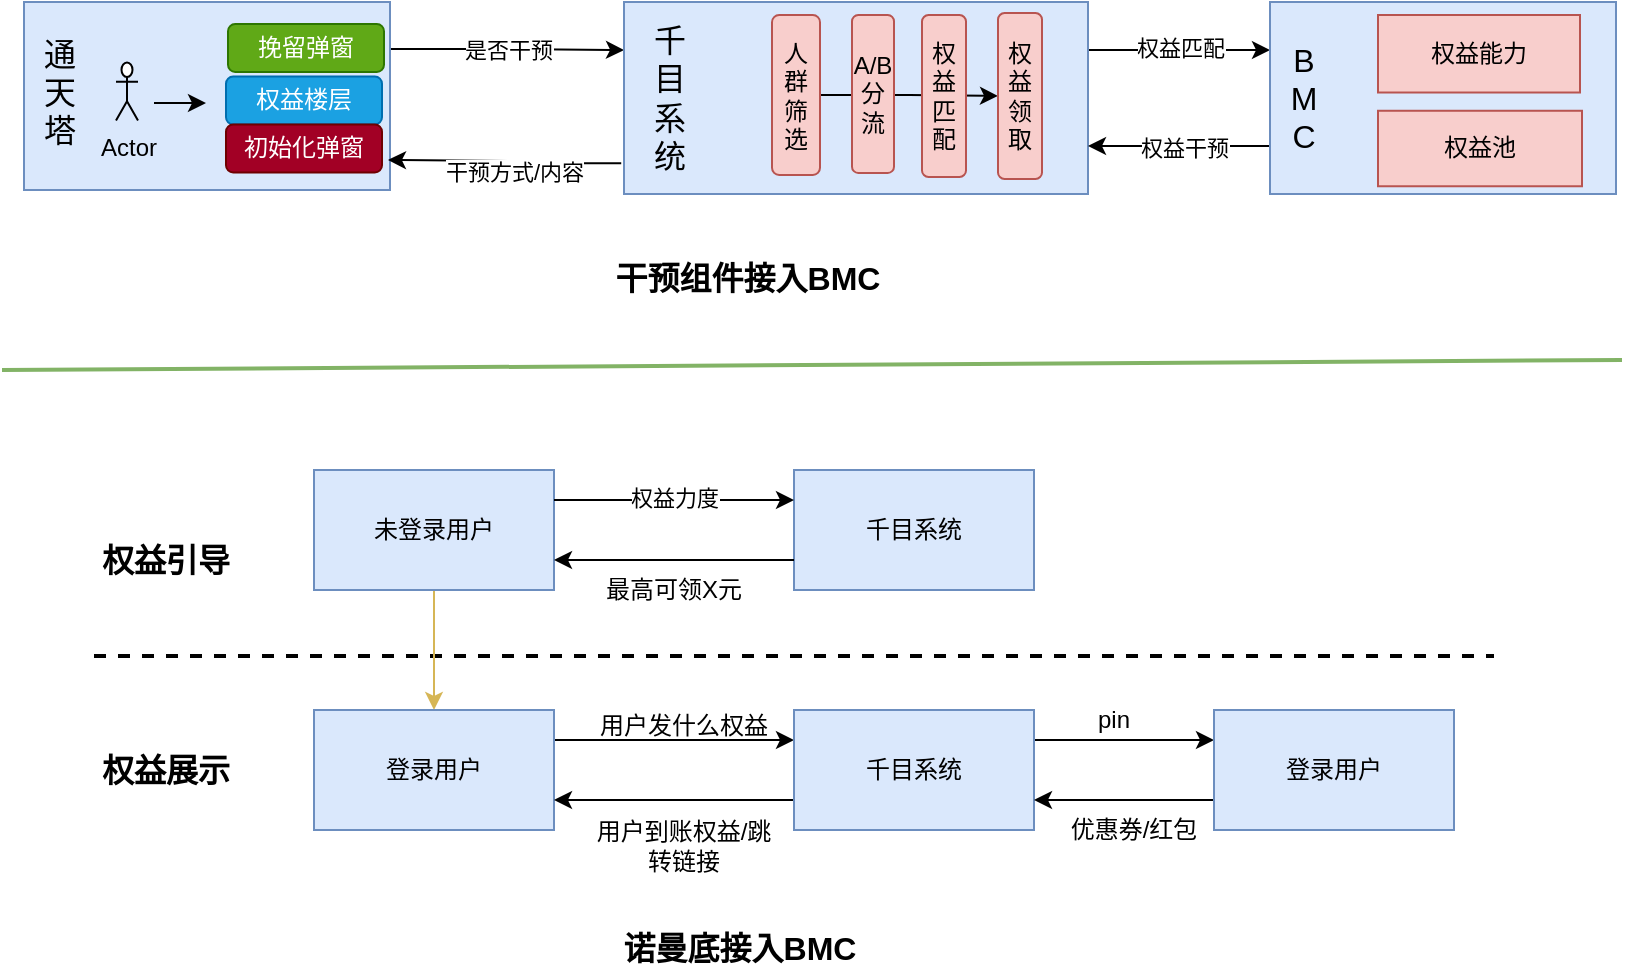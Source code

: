 <mxfile version="21.0.10" type="github">
  <diagram name="第 1 页" id="E03Ad0P9AxYGjsDXURJg">
    <mxGraphModel dx="1785" dy="1163" grid="0" gridSize="10" guides="1" tooltips="1" connect="1" arrows="1" fold="1" page="0" pageScale="1" pageWidth="827" pageHeight="1169" math="0" shadow="0">
      <root>
        <mxCell id="0" />
        <mxCell id="1" parent="0" />
        <mxCell id="DskLDPF2zo0yyIS821II-3" value="是否干预" style="edgeStyle=orthogonalEdgeStyle;rounded=0;orthogonalLoop=1;jettySize=auto;html=1;entryX=0;entryY=0.25;entryDx=0;entryDy=0;exitX=1;exitY=0.25;exitDx=0;exitDy=0;" edge="1" parent="1" source="DskLDPF2zo0yyIS821II-1" target="DskLDPF2zo0yyIS821II-2">
          <mxGeometry relative="1" as="geometry">
            <mxPoint x="196" y="367.3" as="sourcePoint" />
            <mxPoint x="296.5" y="367.25" as="targetPoint" />
          </mxGeometry>
        </mxCell>
        <mxCell id="DskLDPF2zo0yyIS821II-1" value="" style="rounded=0;whiteSpace=wrap;html=1;fillColor=#dae8fc;strokeColor=#6c8ebf;" vertex="1" parent="1">
          <mxGeometry x="-6" y="331" width="183" height="94" as="geometry" />
        </mxCell>
        <mxCell id="DskLDPF2zo0yyIS821II-46" style="edgeStyle=orthogonalEdgeStyle;rounded=0;orthogonalLoop=1;jettySize=auto;html=1;exitX=-0.006;exitY=0.84;exitDx=0;exitDy=0;exitPerimeter=0;" edge="1" parent="1" source="DskLDPF2zo0yyIS821II-2">
          <mxGeometry relative="1" as="geometry">
            <mxPoint x="176" y="410" as="targetPoint" />
          </mxGeometry>
        </mxCell>
        <mxCell id="DskLDPF2zo0yyIS821II-48" value="干预方式/内容" style="edgeLabel;html=1;align=center;verticalAlign=middle;resizable=0;points=[];" vertex="1" connectable="0" parent="DskLDPF2zo0yyIS821II-46">
          <mxGeometry x="-0.033" y="-4" relative="1" as="geometry">
            <mxPoint x="-1" y="4" as="offset" />
          </mxGeometry>
        </mxCell>
        <mxCell id="DskLDPF2zo0yyIS821II-62" style="edgeStyle=orthogonalEdgeStyle;rounded=0;orthogonalLoop=1;jettySize=auto;html=1;exitX=1;exitY=0.25;exitDx=0;exitDy=0;entryX=0;entryY=0.25;entryDx=0;entryDy=0;" edge="1" parent="1" source="DskLDPF2zo0yyIS821II-2" target="DskLDPF2zo0yyIS821II-44">
          <mxGeometry relative="1" as="geometry" />
        </mxCell>
        <mxCell id="DskLDPF2zo0yyIS821II-63" value="权益匹配" style="edgeLabel;html=1;align=center;verticalAlign=middle;resizable=0;points=[];" vertex="1" connectable="0" parent="DskLDPF2zo0yyIS821II-62">
          <mxGeometry x="0.275" y="-1" relative="1" as="geometry">
            <mxPoint x="-12" y="-2" as="offset" />
          </mxGeometry>
        </mxCell>
        <mxCell id="DskLDPF2zo0yyIS821II-2" value="" style="rounded=0;whiteSpace=wrap;html=1;fillColor=#dae8fc;strokeColor=#6c8ebf;" vertex="1" parent="1">
          <mxGeometry x="294" y="331" width="232" height="96" as="geometry" />
        </mxCell>
        <mxCell id="DskLDPF2zo0yyIS821II-13" value="权益引导" style="text;html=1;strokeColor=none;fillColor=none;align=center;verticalAlign=middle;whiteSpace=wrap;rounded=0;fontSize=16;fontStyle=1" vertex="1" parent="1">
          <mxGeometry x="29" y="595" width="72" height="30" as="geometry" />
        </mxCell>
        <mxCell id="DskLDPF2zo0yyIS821II-15" value="" style="endArrow=none;dashed=1;html=1;rounded=0;strokeWidth=2;" edge="1" parent="1">
          <mxGeometry width="50" height="50" relative="1" as="geometry">
            <mxPoint x="29" y="658" as="sourcePoint" />
            <mxPoint x="729" y="658" as="targetPoint" />
          </mxGeometry>
        </mxCell>
        <mxCell id="DskLDPF2zo0yyIS821II-16" value="权益展示" style="text;html=1;strokeColor=none;fillColor=none;align=center;verticalAlign=middle;whiteSpace=wrap;rounded=0;fontSize=16;fontStyle=1" vertex="1" parent="1">
          <mxGeometry x="24" y="700" width="82" height="30" as="geometry" />
        </mxCell>
        <mxCell id="DskLDPF2zo0yyIS821II-28" value="" style="edgeStyle=orthogonalEdgeStyle;rounded=0;orthogonalLoop=1;jettySize=auto;html=1;fillColor=#fff2cc;strokeColor=#d6b656;" edge="1" parent="1" source="DskLDPF2zo0yyIS821II-17" target="DskLDPF2zo0yyIS821II-25">
          <mxGeometry relative="1" as="geometry" />
        </mxCell>
        <mxCell id="DskLDPF2zo0yyIS821II-17" value="未登录用户" style="rounded=0;whiteSpace=wrap;html=1;fillColor=#dae8fc;strokeColor=#6c8ebf;" vertex="1" parent="1">
          <mxGeometry x="139" y="565" width="120" height="60" as="geometry" />
        </mxCell>
        <mxCell id="DskLDPF2zo0yyIS821II-18" value="千目系统" style="rounded=0;whiteSpace=wrap;html=1;fillColor=#dae8fc;strokeColor=#6c8ebf;" vertex="1" parent="1">
          <mxGeometry x="379" y="565" width="120" height="60" as="geometry" />
        </mxCell>
        <mxCell id="DskLDPF2zo0yyIS821II-19" value="" style="endArrow=classic;html=1;rounded=0;entryX=0;entryY=0.25;entryDx=0;entryDy=0;exitX=1;exitY=0.25;exitDx=0;exitDy=0;" edge="1" parent="1" source="DskLDPF2zo0yyIS821II-17" target="DskLDPF2zo0yyIS821II-18">
          <mxGeometry width="50" height="50" relative="1" as="geometry">
            <mxPoint x="259" y="585" as="sourcePoint" />
            <mxPoint x="309" y="535" as="targetPoint" />
          </mxGeometry>
        </mxCell>
        <mxCell id="DskLDPF2zo0yyIS821II-72" value="权益力度" style="edgeLabel;html=1;align=center;verticalAlign=middle;resizable=0;points=[];" vertex="1" connectable="0" parent="DskLDPF2zo0yyIS821II-19">
          <mxGeometry y="3" relative="1" as="geometry">
            <mxPoint y="2" as="offset" />
          </mxGeometry>
        </mxCell>
        <mxCell id="DskLDPF2zo0yyIS821II-20" value="" style="endArrow=classic;html=1;rounded=0;exitX=0;exitY=0.75;exitDx=0;exitDy=0;entryX=1;entryY=0.75;entryDx=0;entryDy=0;" edge="1" parent="1" source="DskLDPF2zo0yyIS821II-18" target="DskLDPF2zo0yyIS821II-17">
          <mxGeometry width="50" height="50" relative="1" as="geometry">
            <mxPoint x="299" y="665" as="sourcePoint" />
            <mxPoint x="349" y="615" as="targetPoint" />
          </mxGeometry>
        </mxCell>
        <mxCell id="DskLDPF2zo0yyIS821II-23" value="最高可领X元" style="text;html=1;strokeColor=none;fillColor=none;align=center;verticalAlign=middle;whiteSpace=wrap;rounded=0;" vertex="1" parent="1">
          <mxGeometry x="279" y="615" width="80" height="20" as="geometry" />
        </mxCell>
        <mxCell id="DskLDPF2zo0yyIS821II-29" style="edgeStyle=orthogonalEdgeStyle;rounded=0;orthogonalLoop=1;jettySize=auto;html=1;exitX=1;exitY=0.25;exitDx=0;exitDy=0;entryX=0;entryY=0.25;entryDx=0;entryDy=0;" edge="1" parent="1" source="DskLDPF2zo0yyIS821II-25" target="DskLDPF2zo0yyIS821II-26">
          <mxGeometry relative="1" as="geometry" />
        </mxCell>
        <mxCell id="DskLDPF2zo0yyIS821II-25" value="登录用户" style="rounded=0;whiteSpace=wrap;html=1;fillColor=#dae8fc;strokeColor=#6c8ebf;" vertex="1" parent="1">
          <mxGeometry x="139" y="685" width="120" height="60" as="geometry" />
        </mxCell>
        <mxCell id="DskLDPF2zo0yyIS821II-30" style="edgeStyle=orthogonalEdgeStyle;rounded=0;orthogonalLoop=1;jettySize=auto;html=1;exitX=0;exitY=0.75;exitDx=0;exitDy=0;entryX=1;entryY=0.75;entryDx=0;entryDy=0;" edge="1" parent="1" source="DskLDPF2zo0yyIS821II-26" target="DskLDPF2zo0yyIS821II-25">
          <mxGeometry relative="1" as="geometry" />
        </mxCell>
        <mxCell id="DskLDPF2zo0yyIS821II-33" style="edgeStyle=orthogonalEdgeStyle;rounded=0;orthogonalLoop=1;jettySize=auto;html=1;exitX=1;exitY=0.25;exitDx=0;exitDy=0;entryX=0;entryY=0.25;entryDx=0;entryDy=0;" edge="1" parent="1" source="DskLDPF2zo0yyIS821II-26" target="DskLDPF2zo0yyIS821II-27">
          <mxGeometry relative="1" as="geometry" />
        </mxCell>
        <mxCell id="DskLDPF2zo0yyIS821II-26" value="千目系统" style="rounded=0;whiteSpace=wrap;html=1;fillColor=#dae8fc;strokeColor=#6c8ebf;" vertex="1" parent="1">
          <mxGeometry x="379" y="685" width="120" height="60" as="geometry" />
        </mxCell>
        <mxCell id="DskLDPF2zo0yyIS821II-34" style="edgeStyle=orthogonalEdgeStyle;rounded=0;orthogonalLoop=1;jettySize=auto;html=1;exitX=0;exitY=0.75;exitDx=0;exitDy=0;entryX=1;entryY=0.75;entryDx=0;entryDy=0;" edge="1" parent="1" source="DskLDPF2zo0yyIS821II-27" target="DskLDPF2zo0yyIS821II-26">
          <mxGeometry relative="1" as="geometry" />
        </mxCell>
        <mxCell id="DskLDPF2zo0yyIS821II-27" value="登录用户" style="rounded=0;whiteSpace=wrap;html=1;fillColor=#dae8fc;strokeColor=#6c8ebf;" vertex="1" parent="1">
          <mxGeometry x="589" y="685" width="120" height="60" as="geometry" />
        </mxCell>
        <mxCell id="DskLDPF2zo0yyIS821II-32" value="用户发什么权益" style="text;html=1;strokeColor=none;fillColor=none;align=center;verticalAlign=middle;whiteSpace=wrap;rounded=0;" vertex="1" parent="1">
          <mxGeometry x="279" y="685" width="90" height="15" as="geometry" />
        </mxCell>
        <mxCell id="DskLDPF2zo0yyIS821II-35" value="pin" style="text;html=1;strokeColor=none;fillColor=none;align=center;verticalAlign=middle;whiteSpace=wrap;rounded=0;" vertex="1" parent="1">
          <mxGeometry x="499" y="680" width="80" height="20" as="geometry" />
        </mxCell>
        <mxCell id="DskLDPF2zo0yyIS821II-36" value="优惠券/红包" style="text;html=1;strokeColor=none;fillColor=none;align=center;verticalAlign=middle;whiteSpace=wrap;rounded=0;" vertex="1" parent="1">
          <mxGeometry x="509" y="735" width="80" height="20" as="geometry" />
        </mxCell>
        <mxCell id="DskLDPF2zo0yyIS821II-37" value="用户到账权益/跳转链接" style="text;html=1;strokeColor=none;fillColor=none;align=center;verticalAlign=middle;whiteSpace=wrap;rounded=0;" vertex="1" parent="1">
          <mxGeometry x="279" y="735" width="90" height="35" as="geometry" />
        </mxCell>
        <mxCell id="DskLDPF2zo0yyIS821II-38" value="挽留弹窗" style="rounded=1;whiteSpace=wrap;html=1;fillColor=#60a917;fontColor=#ffffff;strokeColor=#2D7600;" vertex="1" parent="1">
          <mxGeometry x="96" y="342" width="78" height="24" as="geometry" />
        </mxCell>
        <mxCell id="DskLDPF2zo0yyIS821II-41" value="权益楼层" style="rounded=1;whiteSpace=wrap;html=1;fillColor=#1ba1e2;fontColor=#ffffff;strokeColor=#006EAF;" vertex="1" parent="1">
          <mxGeometry x="95" y="368.25" width="78" height="24" as="geometry" />
        </mxCell>
        <mxCell id="DskLDPF2zo0yyIS821II-42" value="初始化弹窗" style="rounded=1;whiteSpace=wrap;html=1;fillColor=#a20025;fontColor=#ffffff;strokeColor=#6F0000;" vertex="1" parent="1">
          <mxGeometry x="95" y="392.25" width="78" height="24" as="geometry" />
        </mxCell>
        <mxCell id="DskLDPF2zo0yyIS821II-64" style="edgeStyle=orthogonalEdgeStyle;rounded=0;orthogonalLoop=1;jettySize=auto;html=1;exitX=0;exitY=0.75;exitDx=0;exitDy=0;entryX=1;entryY=0.75;entryDx=0;entryDy=0;" edge="1" parent="1" source="DskLDPF2zo0yyIS821II-44" target="DskLDPF2zo0yyIS821II-2">
          <mxGeometry relative="1" as="geometry" />
        </mxCell>
        <mxCell id="DskLDPF2zo0yyIS821II-65" value="权益干预" style="edgeLabel;html=1;align=center;verticalAlign=middle;resizable=0;points=[];" vertex="1" connectable="0" parent="DskLDPF2zo0yyIS821II-64">
          <mxGeometry x="-0.121" relative="1" as="geometry">
            <mxPoint x="-3" y="1" as="offset" />
          </mxGeometry>
        </mxCell>
        <mxCell id="DskLDPF2zo0yyIS821II-44" value="" style="rounded=0;whiteSpace=wrap;html=1;fillColor=#dae8fc;strokeColor=#6c8ebf;" vertex="1" parent="1">
          <mxGeometry x="617" y="331" width="173" height="96" as="geometry" />
        </mxCell>
        <mxCell id="DskLDPF2zo0yyIS821II-45" value="通天塔" style="text;html=1;strokeColor=none;fillColor=none;align=center;verticalAlign=middle;whiteSpace=wrap;rounded=0;fontSize=16;" vertex="1" parent="1">
          <mxGeometry x="2" y="342" width="20" height="67" as="geometry" />
        </mxCell>
        <mxCell id="DskLDPF2zo0yyIS821II-60" value="" style="edgeStyle=orthogonalEdgeStyle;rounded=0;orthogonalLoop=1;jettySize=auto;html=1;" edge="1" parent="1" source="DskLDPF2zo0yyIS821II-49" target="DskLDPF2zo0yyIS821II-52">
          <mxGeometry relative="1" as="geometry" />
        </mxCell>
        <mxCell id="DskLDPF2zo0yyIS821II-49" value="人群筛选" style="rounded=1;whiteSpace=wrap;html=1;fillColor=#f8cecc;strokeColor=#b85450;" vertex="1" parent="1">
          <mxGeometry x="368" y="337.5" width="24" height="80" as="geometry" />
        </mxCell>
        <mxCell id="DskLDPF2zo0yyIS821II-50" value="A/B分流" style="rounded=1;whiteSpace=wrap;html=1;fillColor=#f8cecc;strokeColor=#b85450;" vertex="1" parent="1">
          <mxGeometry x="408" y="337.5" width="21" height="79" as="geometry" />
        </mxCell>
        <mxCell id="DskLDPF2zo0yyIS821II-51" value="权益匹配" style="rounded=1;whiteSpace=wrap;html=1;fillColor=#f8cecc;strokeColor=#b85450;" vertex="1" parent="1">
          <mxGeometry x="443" y="337.5" width="22" height="81" as="geometry" />
        </mxCell>
        <mxCell id="DskLDPF2zo0yyIS821II-52" value="权益领取" style="rounded=1;whiteSpace=wrap;html=1;fillColor=#f8cecc;strokeColor=#b85450;" vertex="1" parent="1">
          <mxGeometry x="481" y="336.5" width="22" height="83" as="geometry" />
        </mxCell>
        <mxCell id="DskLDPF2zo0yyIS821II-55" value="Actor" style="shape=umlActor;verticalLabelPosition=bottom;verticalAlign=top;html=1;outlineConnect=0;" vertex="1" parent="1">
          <mxGeometry x="40" y="361.25" width="11" height="29" as="geometry" />
        </mxCell>
        <mxCell id="DskLDPF2zo0yyIS821II-57" value="" style="endArrow=classic;html=1;rounded=0;" edge="1" parent="1">
          <mxGeometry width="50" height="50" relative="1" as="geometry">
            <mxPoint x="59" y="381.5" as="sourcePoint" />
            <mxPoint x="85" y="381.5" as="targetPoint" />
          </mxGeometry>
        </mxCell>
        <mxCell id="DskLDPF2zo0yyIS821II-61" value="千目系统" style="text;html=1;strokeColor=none;fillColor=none;align=center;verticalAlign=middle;whiteSpace=wrap;rounded=0;fontSize=16;" vertex="1" parent="1">
          <mxGeometry x="307" y="345.5" width="20" height="67" as="geometry" />
        </mxCell>
        <mxCell id="DskLDPF2zo0yyIS821II-66" value="权益池" style="rounded=0;whiteSpace=wrap;html=1;fillColor=#f8cecc;strokeColor=#b85450;" vertex="1" parent="1">
          <mxGeometry x="671" y="385.38" width="102" height="37.75" as="geometry" />
        </mxCell>
        <mxCell id="DskLDPF2zo0yyIS821II-67" value="权益能力" style="rounded=0;whiteSpace=wrap;html=1;fillColor=#f8cecc;strokeColor=#b85450;" vertex="1" parent="1">
          <mxGeometry x="671" y="337.5" width="101" height="38.75" as="geometry" />
        </mxCell>
        <mxCell id="DskLDPF2zo0yyIS821II-68" value="B&lt;br&gt;M&lt;br&gt;C" style="text;html=1;strokeColor=none;fillColor=none;align=center;verticalAlign=middle;whiteSpace=wrap;rounded=0;fontSize=16;" vertex="1" parent="1">
          <mxGeometry x="624" y="345.5" width="20" height="67" as="geometry" />
        </mxCell>
        <mxCell id="DskLDPF2zo0yyIS821II-69" value="干预组件接入BMC" style="text;html=1;strokeColor=none;fillColor=none;align=center;verticalAlign=middle;whiteSpace=wrap;rounded=0;fontSize=16;fontStyle=1" vertex="1" parent="1">
          <mxGeometry x="281" y="458" width="150" height="21" as="geometry" />
        </mxCell>
        <mxCell id="DskLDPF2zo0yyIS821II-70" value="诺曼底接入BMC" style="text;html=1;strokeColor=none;fillColor=none;align=center;verticalAlign=middle;whiteSpace=wrap;rounded=0;fontSize=16;fontStyle=1" vertex="1" parent="1">
          <mxGeometry x="277" y="793" width="150" height="21" as="geometry" />
        </mxCell>
        <mxCell id="DskLDPF2zo0yyIS821II-71" value="" style="endArrow=none;html=1;rounded=0;fontStyle=1;strokeWidth=2;fillColor=#d5e8d4;strokeColor=#82b366;" edge="1" parent="1">
          <mxGeometry width="50" height="50" relative="1" as="geometry">
            <mxPoint x="-17" y="515" as="sourcePoint" />
            <mxPoint x="793" y="510" as="targetPoint" />
          </mxGeometry>
        </mxCell>
      </root>
    </mxGraphModel>
  </diagram>
</mxfile>
